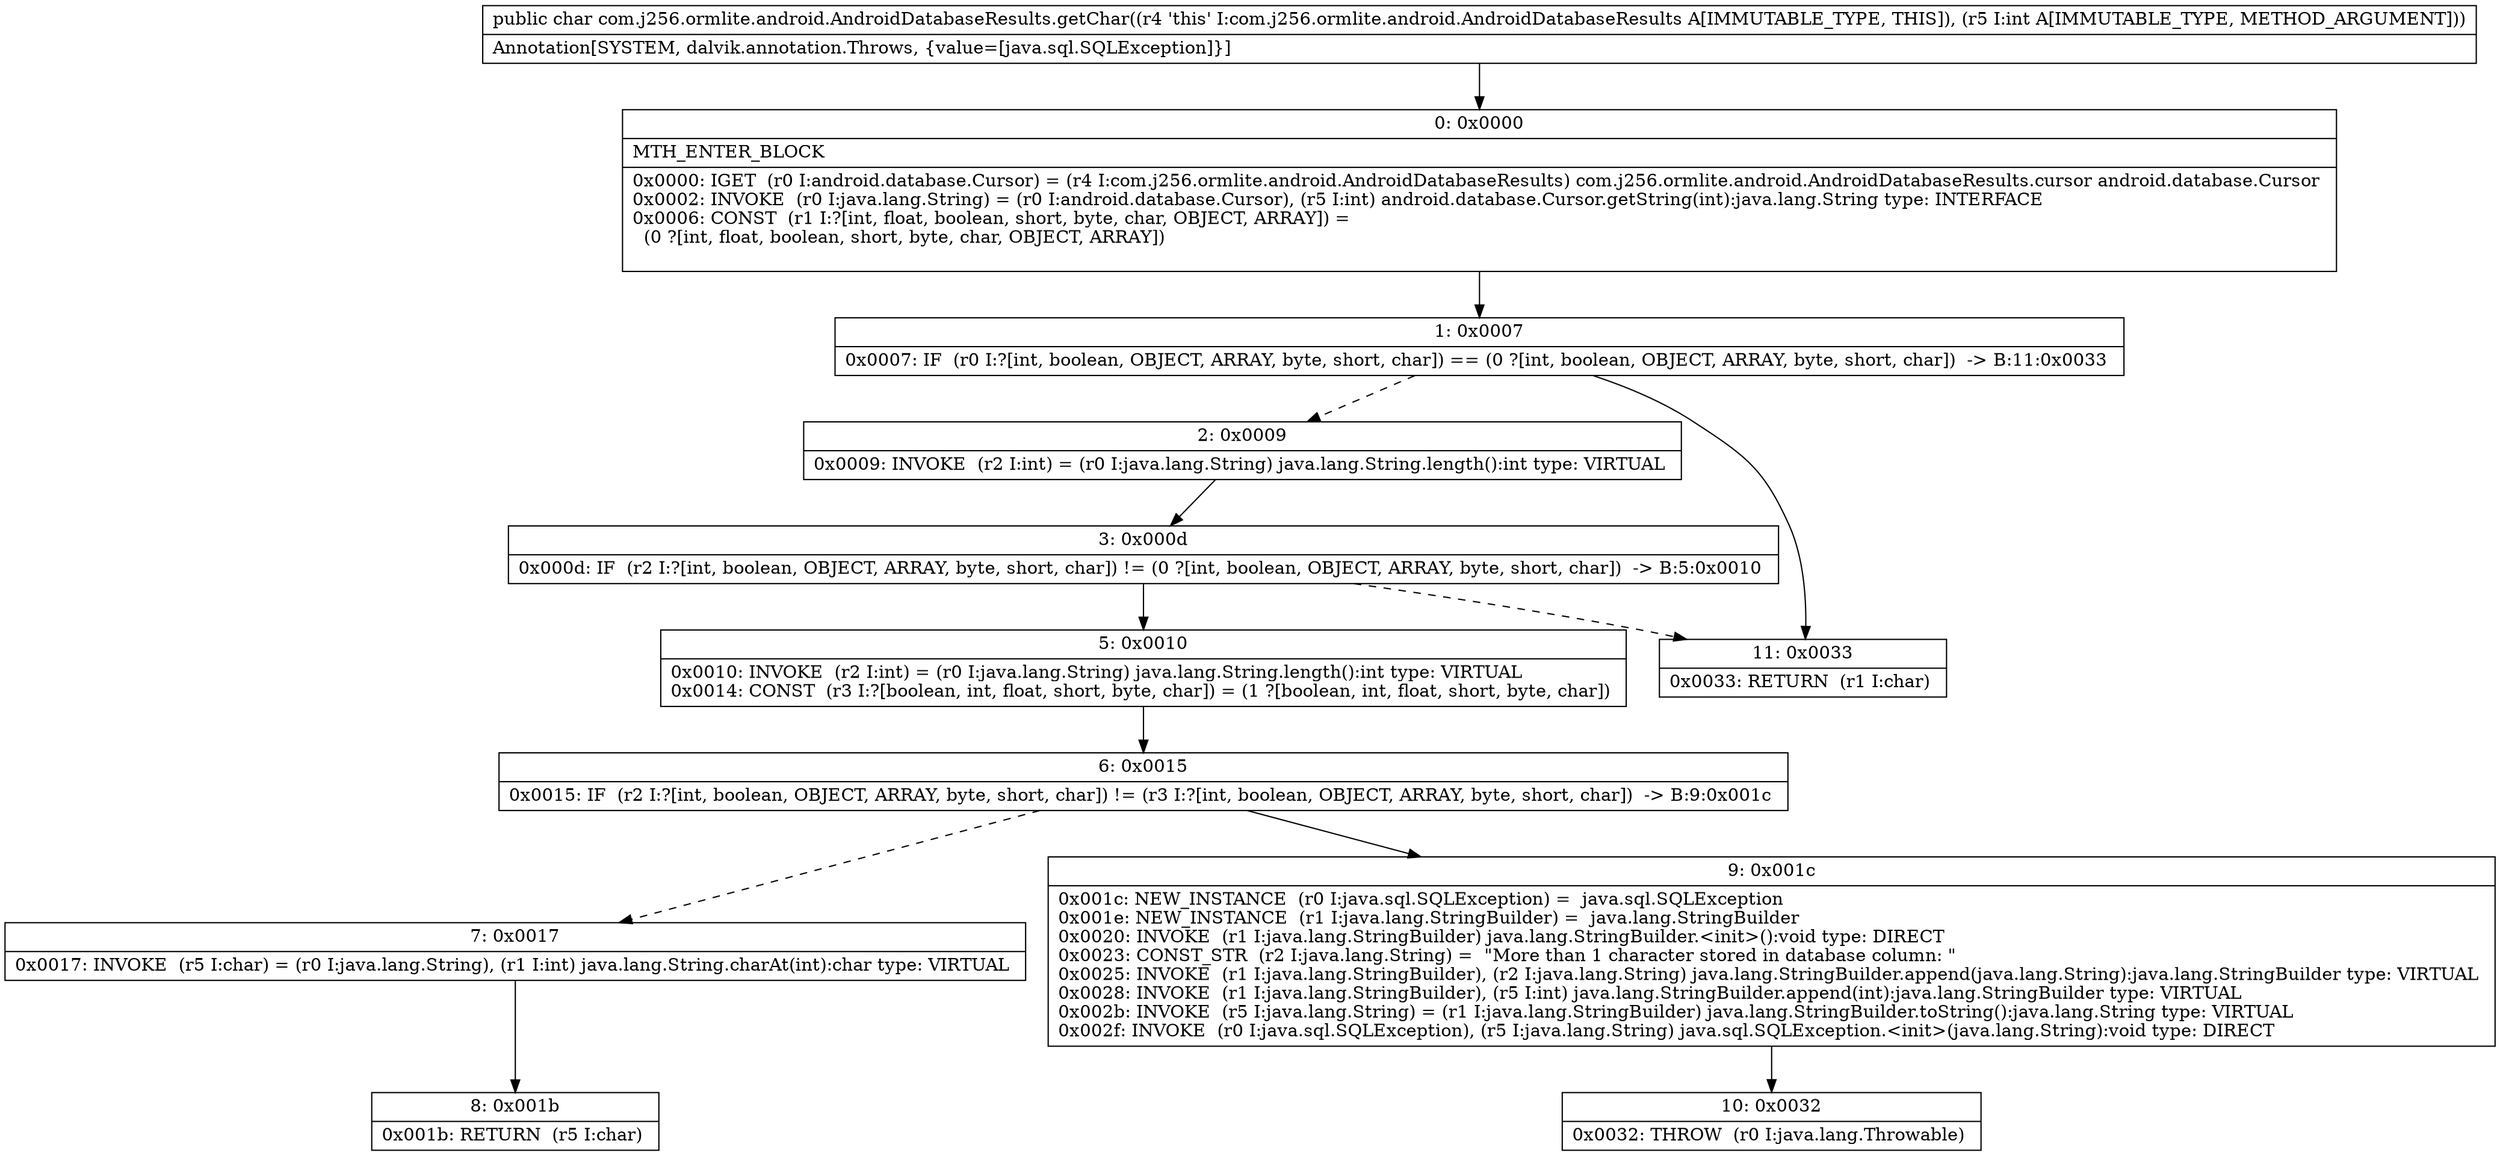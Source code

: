 digraph "CFG forcom.j256.ormlite.android.AndroidDatabaseResults.getChar(I)C" {
Node_0 [shape=record,label="{0\:\ 0x0000|MTH_ENTER_BLOCK\l|0x0000: IGET  (r0 I:android.database.Cursor) = (r4 I:com.j256.ormlite.android.AndroidDatabaseResults) com.j256.ormlite.android.AndroidDatabaseResults.cursor android.database.Cursor \l0x0002: INVOKE  (r0 I:java.lang.String) = (r0 I:android.database.Cursor), (r5 I:int) android.database.Cursor.getString(int):java.lang.String type: INTERFACE \l0x0006: CONST  (r1 I:?[int, float, boolean, short, byte, char, OBJECT, ARRAY]) = \l  (0 ?[int, float, boolean, short, byte, char, OBJECT, ARRAY])\l \l}"];
Node_1 [shape=record,label="{1\:\ 0x0007|0x0007: IF  (r0 I:?[int, boolean, OBJECT, ARRAY, byte, short, char]) == (0 ?[int, boolean, OBJECT, ARRAY, byte, short, char])  \-\> B:11:0x0033 \l}"];
Node_2 [shape=record,label="{2\:\ 0x0009|0x0009: INVOKE  (r2 I:int) = (r0 I:java.lang.String) java.lang.String.length():int type: VIRTUAL \l}"];
Node_3 [shape=record,label="{3\:\ 0x000d|0x000d: IF  (r2 I:?[int, boolean, OBJECT, ARRAY, byte, short, char]) != (0 ?[int, boolean, OBJECT, ARRAY, byte, short, char])  \-\> B:5:0x0010 \l}"];
Node_5 [shape=record,label="{5\:\ 0x0010|0x0010: INVOKE  (r2 I:int) = (r0 I:java.lang.String) java.lang.String.length():int type: VIRTUAL \l0x0014: CONST  (r3 I:?[boolean, int, float, short, byte, char]) = (1 ?[boolean, int, float, short, byte, char]) \l}"];
Node_6 [shape=record,label="{6\:\ 0x0015|0x0015: IF  (r2 I:?[int, boolean, OBJECT, ARRAY, byte, short, char]) != (r3 I:?[int, boolean, OBJECT, ARRAY, byte, short, char])  \-\> B:9:0x001c \l}"];
Node_7 [shape=record,label="{7\:\ 0x0017|0x0017: INVOKE  (r5 I:char) = (r0 I:java.lang.String), (r1 I:int) java.lang.String.charAt(int):char type: VIRTUAL \l}"];
Node_8 [shape=record,label="{8\:\ 0x001b|0x001b: RETURN  (r5 I:char) \l}"];
Node_9 [shape=record,label="{9\:\ 0x001c|0x001c: NEW_INSTANCE  (r0 I:java.sql.SQLException) =  java.sql.SQLException \l0x001e: NEW_INSTANCE  (r1 I:java.lang.StringBuilder) =  java.lang.StringBuilder \l0x0020: INVOKE  (r1 I:java.lang.StringBuilder) java.lang.StringBuilder.\<init\>():void type: DIRECT \l0x0023: CONST_STR  (r2 I:java.lang.String) =  \"More than 1 character stored in database column: \" \l0x0025: INVOKE  (r1 I:java.lang.StringBuilder), (r2 I:java.lang.String) java.lang.StringBuilder.append(java.lang.String):java.lang.StringBuilder type: VIRTUAL \l0x0028: INVOKE  (r1 I:java.lang.StringBuilder), (r5 I:int) java.lang.StringBuilder.append(int):java.lang.StringBuilder type: VIRTUAL \l0x002b: INVOKE  (r5 I:java.lang.String) = (r1 I:java.lang.StringBuilder) java.lang.StringBuilder.toString():java.lang.String type: VIRTUAL \l0x002f: INVOKE  (r0 I:java.sql.SQLException), (r5 I:java.lang.String) java.sql.SQLException.\<init\>(java.lang.String):void type: DIRECT \l}"];
Node_10 [shape=record,label="{10\:\ 0x0032|0x0032: THROW  (r0 I:java.lang.Throwable) \l}"];
Node_11 [shape=record,label="{11\:\ 0x0033|0x0033: RETURN  (r1 I:char) \l}"];
MethodNode[shape=record,label="{public char com.j256.ormlite.android.AndroidDatabaseResults.getChar((r4 'this' I:com.j256.ormlite.android.AndroidDatabaseResults A[IMMUTABLE_TYPE, THIS]), (r5 I:int A[IMMUTABLE_TYPE, METHOD_ARGUMENT]))  | Annotation[SYSTEM, dalvik.annotation.Throws, \{value=[java.sql.SQLException]\}]\l}"];
MethodNode -> Node_0;
Node_0 -> Node_1;
Node_1 -> Node_2[style=dashed];
Node_1 -> Node_11;
Node_2 -> Node_3;
Node_3 -> Node_5;
Node_3 -> Node_11[style=dashed];
Node_5 -> Node_6;
Node_6 -> Node_7[style=dashed];
Node_6 -> Node_9;
Node_7 -> Node_8;
Node_9 -> Node_10;
}

